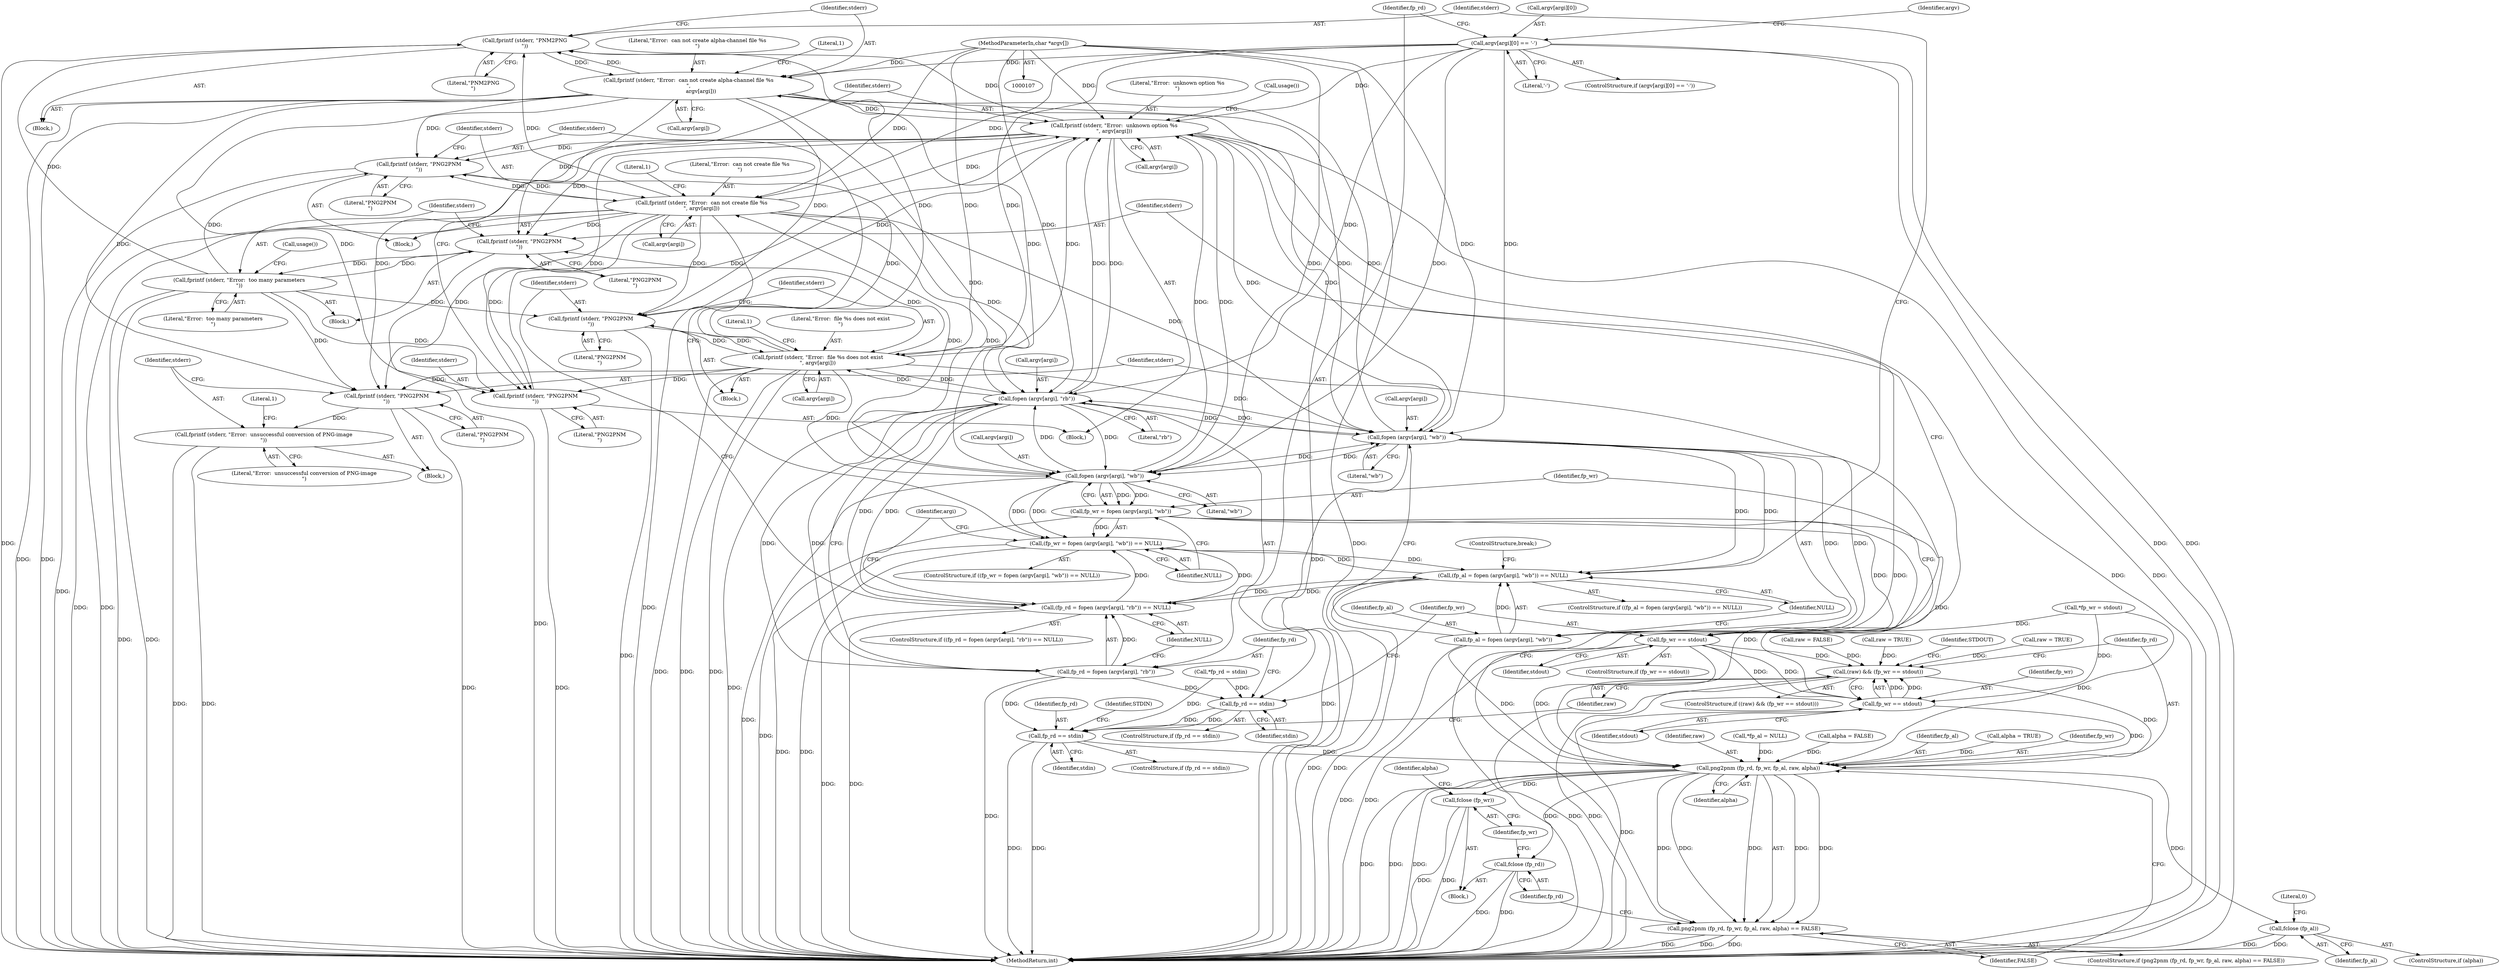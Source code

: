 digraph "0_Android_9d4853418ab2f754c2b63e091c29c5529b8b86ca_156@API" {
"1000185" [label="(Call,fprintf (stderr, \"PNM2PNG\n\"))"];
"1000207" [label="(Call,fprintf (stderr, \"Error:  unknown option %s\n\", argv[argi]))"];
"1000204" [label="(Call,fprintf (stderr, \"PNG2PNM\n\"))"];
"1000265" [label="(Call,fprintf (stderr, \"Error:  can not create file %s\n\", argv[argi]))"];
"1000262" [label="(Call,fprintf (stderr, \"PNG2PNM\n\"))"];
"1000278" [label="(Call,fprintf (stderr, \"Error:  too many parameters\n\"))"];
"1000275" [label="(Call,fprintf (stderr, \"PNG2PNM\n\"))"];
"1000237" [label="(Call,fprintf (stderr, \"Error:  file %s does not exist\n\", argv[argi]))"];
"1000234" [label="(Call,fprintf (stderr, \"PNG2PNM\n\"))"];
"1000188" [label="(Call,fprintf (stderr, \"Error:  can not create alpha-channel file %s\n\",\n               argv[argi]))"];
"1000185" [label="(Call,fprintf (stderr, \"PNM2PNG\n\"))"];
"1000178" [label="(Call,fopen (argv[argi], \"wb\"))"];
"1000255" [label="(Call,fopen (argv[argi], \"wb\"))"];
"1000227" [label="(Call,fopen (argv[argi], \"rb\"))"];
"1000143" [label="(Call,argv[argi][0] == '-')"];
"1000109" [label="(MethodParameterIn,char *argv[])"];
"1000175" [label="(Call,(fp_al = fopen (argv[argi], \"wb\")) == NULL)"];
"1000224" [label="(Call,(fp_rd = fopen (argv[argi], \"rb\")) == NULL)"];
"1000252" [label="(Call,(fp_wr = fopen (argv[argi], \"wb\")) == NULL)"];
"1000176" [label="(Call,fp_al = fopen (argv[argi], \"wb\"))"];
"1000304" [label="(Call,png2pnm (fp_rd, fp_wr, fp_al, raw, alpha))"];
"1000303" [label="(Call,png2pnm (fp_rd, fp_wr, fp_al, raw, alpha) == FALSE)"];
"1000320" [label="(Call,fclose (fp_rd))"];
"1000322" [label="(Call,fclose (fp_wr))"];
"1000326" [label="(Call,fclose (fp_al))"];
"1000225" [label="(Call,fp_rd = fopen (argv[argi], \"rb\"))"];
"1000219" [label="(Call,fp_rd == stdin)"];
"1000285" [label="(Call,fp_rd == stdin)"];
"1000253" [label="(Call,fp_wr = fopen (argv[argi], \"wb\"))"];
"1000247" [label="(Call,fp_wr == stdout)"];
"1000293" [label="(Call,(raw) && (fp_wr == stdout))"];
"1000295" [label="(Call,fp_wr == stdout)"];
"1000312" [label="(Call,fprintf (stderr, \"PNG2PNM\n\"))"];
"1000315" [label="(Call,fprintf (stderr, \"Error:  unsuccessful conversion of PNG-image\n\"))"];
"1000249" [label="(Identifier,stdout)"];
"1000189" [label="(Identifier,stderr)"];
"1000265" [label="(Call,fprintf (stderr, \"Error:  can not create file %s\n\", argv[argi]))"];
"1000326" [label="(Call,fclose (fp_al))"];
"1000109" [label="(MethodParameterIn,char *argv[])"];
"1000274" [label="(Block,)"];
"1000308" [label="(Identifier,raw)"];
"1000235" [label="(Identifier,stderr)"];
"1000120" [label="(Call,*fp_al = NULL)"];
"1000295" [label="(Call,fp_wr == stdout)"];
"1000286" [label="(Identifier,fp_rd)"];
"1000293" [label="(Call,(raw) && (fp_wr == stdout))"];
"1000207" [label="(Call,fprintf (stderr, \"Error:  unknown option %s\n\", argv[argi]))"];
"1000191" [label="(Call,argv[argi])"];
"1000304" [label="(Call,png2pnm (fp_rd, fp_wr, fp_al, raw, alpha))"];
"1000254" [label="(Identifier,fp_wr)"];
"1000176" [label="(Call,fp_al = fopen (argv[argi], \"wb\"))"];
"1000187" [label="(Literal,\"PNM2PNG\n\")"];
"1000128" [label="(Call,alpha = FALSE)"];
"1000175" [label="(Call,(fp_al = fopen (argv[argi], \"wb\")) == NULL)"];
"1000313" [label="(Identifier,stderr)"];
"1000218" [label="(ControlStructure,if (fp_rd == stdin))"];
"1000330" [label="(MethodReturn,int)"];
"1000154" [label="(Identifier,argv)"];
"1000309" [label="(Identifier,alpha)"];
"1000314" [label="(Literal,\"PNG2PNM\n\")"];
"1000188" [label="(Call,fprintf (stderr, \"Error:  can not create alpha-channel file %s\n\",\n               argv[argi]))"];
"1000290" [label="(Identifier,STDIN)"];
"1000285" [label="(Call,fp_rd == stdin)"];
"1000116" [label="(Call,*fp_wr = stdout)"];
"1000226" [label="(Identifier,fp_rd)"];
"1000307" [label="(Identifier,fp_al)"];
"1000206" [label="(Literal,\"PNG2PNM\n\")"];
"1000277" [label="(Literal,\"PNG2PNM\n\")"];
"1000204" [label="(Call,fprintf (stderr, \"PNG2PNM\n\"))"];
"1000182" [label="(Literal,\"wb\")"];
"1000302" [label="(ControlStructure,if (png2pnm (fp_rd, fp_wr, fp_al, raw, alpha) == FALSE))"];
"1000179" [label="(Call,argv[argi])"];
"1000232" [label="(Identifier,NULL)"];
"1000297" [label="(Identifier,stdout)"];
"1000144" [label="(Call,argv[argi][0])"];
"1000266" [label="(Identifier,stderr)"];
"1000275" [label="(Call,fprintf (stderr, \"PNG2PNM\n\"))"];
"1000205" [label="(Identifier,stderr)"];
"1000174" [label="(ControlStructure,if ((fp_al = fopen (argv[argi], \"wb\")) == NULL))"];
"1000253" [label="(Call,fp_wr = fopen (argv[argi], \"wb\"))"];
"1000236" [label="(Literal,\"PNG2PNM\n\")"];
"1000256" [label="(Call,argv[argi])"];
"1000178" [label="(Call,fopen (argv[argi], \"wb\"))"];
"1000311" [label="(Block,)"];
"1000319" [label="(Literal,1)"];
"1000255" [label="(Call,fopen (argv[argi], \"wb\"))"];
"1000323" [label="(Identifier,fp_wr)"];
"1000322" [label="(Call,fclose (fp_wr))"];
"1000112" [label="(Call,*fp_rd = stdin)"];
"1000227" [label="(Call,fopen (argv[argi], \"rb\"))"];
"1000159" [label="(Call,raw = FALSE)"];
"1000246" [label="(ControlStructure,if (fp_wr == stdout))"];
"1000238" [label="(Identifier,stderr)"];
"1000224" [label="(Call,(fp_rd = fopen (argv[argi], \"rb\")) == NULL)"];
"1000231" [label="(Literal,\"rb\")"];
"1000259" [label="(Literal,\"wb\")"];
"1000280" [label="(Literal,\"Error:  too many parameters\n\")"];
"1000234" [label="(Call,fprintf (stderr, \"PNG2PNM\n\"))"];
"1000209" [label="(Literal,\"Error:  unknown option %s\n\")"];
"1000329" [label="(Literal,0)"];
"1000169" [label="(Call,alpha = TRUE)"];
"1000164" [label="(Call,raw = TRUE)"];
"1000143" [label="(Call,argv[argi][0] == '-')"];
"1000140" [label="(Identifier,argi)"];
"1000292" [label="(ControlStructure,if ((raw) && (fp_wr == stdout)))"];
"1000324" [label="(ControlStructure,if (alpha))"];
"1000268" [label="(Call,argv[argi])"];
"1000184" [label="(Block,)"];
"1000312" [label="(Call,fprintf (stderr, \"PNG2PNM\n\"))"];
"1000142" [label="(ControlStructure,if (argv[argi][0] == '-'))"];
"1000279" [label="(Identifier,stderr)"];
"1000244" [label="(Literal,1)"];
"1000221" [label="(Identifier,stdin)"];
"1000315" [label="(Call,fprintf (stderr, \"Error:  unsuccessful conversion of PNG-image\n\"))"];
"1000237" [label="(Call,fprintf (stderr, \"Error:  file %s does not exist\n\", argv[argi]))"];
"1000264" [label="(Literal,\"PNG2PNM\n\")"];
"1000110" [label="(Block,)"];
"1000325" [label="(Identifier,alpha)"];
"1000240" [label="(Call,argv[argi])"];
"1000276" [label="(Identifier,stderr)"];
"1000300" [label="(Identifier,STDOUT)"];
"1000190" [label="(Literal,\"Error:  can not create alpha-channel file %s\n\")"];
"1000186" [label="(Identifier,stderr)"];
"1000208" [label="(Identifier,stderr)"];
"1000320" [label="(Call,fclose (fp_rd))"];
"1000272" [label="(Literal,1)"];
"1000263" [label="(Identifier,stderr)"];
"1000294" [label="(Identifier,raw)"];
"1000239" [label="(Literal,\"Error:  file %s does not exist\n\")"];
"1000183" [label="(Identifier,NULL)"];
"1000195" [label="(Literal,1)"];
"1000210" [label="(Call,argv[argi])"];
"1000310" [label="(Identifier,FALSE)"];
"1000317" [label="(Literal,\"Error:  unsuccessful conversion of PNG-image\n\")"];
"1000185" [label="(Call,fprintf (stderr, \"PNM2PNG\n\"))"];
"1000252" [label="(Call,(fp_wr = fopen (argv[argi], \"wb\")) == NULL)"];
"1000233" [label="(Block,)"];
"1000177" [label="(Identifier,fp_al)"];
"1000296" [label="(Identifier,fp_wr)"];
"1000316" [label="(Identifier,stderr)"];
"1000248" [label="(Identifier,fp_wr)"];
"1000305" [label="(Identifier,fp_rd)"];
"1000327" [label="(Identifier,fp_al)"];
"1000247" [label="(Call,fp_wr == stdout)"];
"1000220" [label="(Identifier,fp_rd)"];
"1000219" [label="(Call,fp_rd == stdin)"];
"1000267" [label="(Literal,\"Error:  can not create file %s\n\")"];
"1000223" [label="(ControlStructure,if ((fp_rd = fopen (argv[argi], \"rb\")) == NULL))"];
"1000303" [label="(Call,png2pnm (fp_rd, fp_wr, fp_al, raw, alpha) == FALSE)"];
"1000157" [label="(Block,)"];
"1000278" [label="(Call,fprintf (stderr, \"Error:  too many parameters\n\"))"];
"1000251" [label="(ControlStructure,if ((fp_wr = fopen (argv[argi], \"wb\")) == NULL))"];
"1000196" [label="(ControlStructure,break;)"];
"1000225" [label="(Call,fp_rd = fopen (argv[argi], \"rb\"))"];
"1000124" [label="(Call,raw = TRUE)"];
"1000213" [label="(Call,usage())"];
"1000284" [label="(ControlStructure,if (fp_rd == stdin))"];
"1000260" [label="(Identifier,NULL)"];
"1000262" [label="(Call,fprintf (stderr, \"PNG2PNM\n\"))"];
"1000281" [label="(Call,usage())"];
"1000306" [label="(Identifier,fp_wr)"];
"1000149" [label="(Literal,'-')"];
"1000287" [label="(Identifier,stdin)"];
"1000228" [label="(Call,argv[argi])"];
"1000261" [label="(Block,)"];
"1000321" [label="(Identifier,fp_rd)"];
"1000185" -> "1000184"  [label="AST: "];
"1000185" -> "1000187"  [label="CFG: "];
"1000186" -> "1000185"  [label="AST: "];
"1000187" -> "1000185"  [label="AST: "];
"1000189" -> "1000185"  [label="CFG: "];
"1000185" -> "1000330"  [label="DDG: "];
"1000207" -> "1000185"  [label="DDG: "];
"1000265" -> "1000185"  [label="DDG: "];
"1000278" -> "1000185"  [label="DDG: "];
"1000237" -> "1000185"  [label="DDG: "];
"1000188" -> "1000185"  [label="DDG: "];
"1000185" -> "1000188"  [label="DDG: "];
"1000207" -> "1000157"  [label="AST: "];
"1000207" -> "1000210"  [label="CFG: "];
"1000208" -> "1000207"  [label="AST: "];
"1000209" -> "1000207"  [label="AST: "];
"1000210" -> "1000207"  [label="AST: "];
"1000213" -> "1000207"  [label="CFG: "];
"1000207" -> "1000330"  [label="DDG: "];
"1000207" -> "1000330"  [label="DDG: "];
"1000207" -> "1000330"  [label="DDG: "];
"1000207" -> "1000178"  [label="DDG: "];
"1000207" -> "1000204"  [label="DDG: "];
"1000204" -> "1000207"  [label="DDG: "];
"1000178" -> "1000207"  [label="DDG: "];
"1000188" -> "1000207"  [label="DDG: "];
"1000255" -> "1000207"  [label="DDG: "];
"1000237" -> "1000207"  [label="DDG: "];
"1000227" -> "1000207"  [label="DDG: "];
"1000265" -> "1000207"  [label="DDG: "];
"1000143" -> "1000207"  [label="DDG: "];
"1000109" -> "1000207"  [label="DDG: "];
"1000207" -> "1000227"  [label="DDG: "];
"1000207" -> "1000234"  [label="DDG: "];
"1000207" -> "1000255"  [label="DDG: "];
"1000207" -> "1000262"  [label="DDG: "];
"1000207" -> "1000275"  [label="DDG: "];
"1000207" -> "1000312"  [label="DDG: "];
"1000204" -> "1000157"  [label="AST: "];
"1000204" -> "1000206"  [label="CFG: "];
"1000205" -> "1000204"  [label="AST: "];
"1000206" -> "1000204"  [label="AST: "];
"1000208" -> "1000204"  [label="CFG: "];
"1000204" -> "1000330"  [label="DDG: "];
"1000265" -> "1000204"  [label="DDG: "];
"1000278" -> "1000204"  [label="DDG: "];
"1000237" -> "1000204"  [label="DDG: "];
"1000188" -> "1000204"  [label="DDG: "];
"1000265" -> "1000261"  [label="AST: "];
"1000265" -> "1000268"  [label="CFG: "];
"1000266" -> "1000265"  [label="AST: "];
"1000267" -> "1000265"  [label="AST: "];
"1000268" -> "1000265"  [label="AST: "];
"1000272" -> "1000265"  [label="CFG: "];
"1000265" -> "1000330"  [label="DDG: "];
"1000265" -> "1000330"  [label="DDG: "];
"1000265" -> "1000330"  [label="DDG: "];
"1000265" -> "1000178"  [label="DDG: "];
"1000265" -> "1000227"  [label="DDG: "];
"1000265" -> "1000234"  [label="DDG: "];
"1000265" -> "1000255"  [label="DDG: "];
"1000265" -> "1000262"  [label="DDG: "];
"1000262" -> "1000265"  [label="DDG: "];
"1000143" -> "1000265"  [label="DDG: "];
"1000255" -> "1000265"  [label="DDG: "];
"1000109" -> "1000265"  [label="DDG: "];
"1000265" -> "1000275"  [label="DDG: "];
"1000265" -> "1000312"  [label="DDG: "];
"1000262" -> "1000261"  [label="AST: "];
"1000262" -> "1000264"  [label="CFG: "];
"1000263" -> "1000262"  [label="AST: "];
"1000264" -> "1000262"  [label="AST: "];
"1000266" -> "1000262"  [label="CFG: "];
"1000262" -> "1000330"  [label="DDG: "];
"1000278" -> "1000262"  [label="DDG: "];
"1000237" -> "1000262"  [label="DDG: "];
"1000188" -> "1000262"  [label="DDG: "];
"1000278" -> "1000274"  [label="AST: "];
"1000278" -> "1000280"  [label="CFG: "];
"1000279" -> "1000278"  [label="AST: "];
"1000280" -> "1000278"  [label="AST: "];
"1000281" -> "1000278"  [label="CFG: "];
"1000278" -> "1000330"  [label="DDG: "];
"1000278" -> "1000330"  [label="DDG: "];
"1000278" -> "1000234"  [label="DDG: "];
"1000278" -> "1000275"  [label="DDG: "];
"1000275" -> "1000278"  [label="DDG: "];
"1000278" -> "1000312"  [label="DDG: "];
"1000275" -> "1000274"  [label="AST: "];
"1000275" -> "1000277"  [label="CFG: "];
"1000276" -> "1000275"  [label="AST: "];
"1000277" -> "1000275"  [label="AST: "];
"1000279" -> "1000275"  [label="CFG: "];
"1000275" -> "1000330"  [label="DDG: "];
"1000237" -> "1000275"  [label="DDG: "];
"1000188" -> "1000275"  [label="DDG: "];
"1000237" -> "1000233"  [label="AST: "];
"1000237" -> "1000240"  [label="CFG: "];
"1000238" -> "1000237"  [label="AST: "];
"1000239" -> "1000237"  [label="AST: "];
"1000240" -> "1000237"  [label="AST: "];
"1000244" -> "1000237"  [label="CFG: "];
"1000237" -> "1000330"  [label="DDG: "];
"1000237" -> "1000330"  [label="DDG: "];
"1000237" -> "1000330"  [label="DDG: "];
"1000237" -> "1000178"  [label="DDG: "];
"1000237" -> "1000227"  [label="DDG: "];
"1000237" -> "1000234"  [label="DDG: "];
"1000234" -> "1000237"  [label="DDG: "];
"1000227" -> "1000237"  [label="DDG: "];
"1000143" -> "1000237"  [label="DDG: "];
"1000109" -> "1000237"  [label="DDG: "];
"1000237" -> "1000255"  [label="DDG: "];
"1000237" -> "1000312"  [label="DDG: "];
"1000234" -> "1000233"  [label="AST: "];
"1000234" -> "1000236"  [label="CFG: "];
"1000235" -> "1000234"  [label="AST: "];
"1000236" -> "1000234"  [label="AST: "];
"1000238" -> "1000234"  [label="CFG: "];
"1000234" -> "1000330"  [label="DDG: "];
"1000188" -> "1000234"  [label="DDG: "];
"1000188" -> "1000184"  [label="AST: "];
"1000188" -> "1000191"  [label="CFG: "];
"1000189" -> "1000188"  [label="AST: "];
"1000190" -> "1000188"  [label="AST: "];
"1000191" -> "1000188"  [label="AST: "];
"1000195" -> "1000188"  [label="CFG: "];
"1000188" -> "1000330"  [label="DDG: "];
"1000188" -> "1000330"  [label="DDG: "];
"1000188" -> "1000330"  [label="DDG: "];
"1000188" -> "1000178"  [label="DDG: "];
"1000178" -> "1000188"  [label="DDG: "];
"1000143" -> "1000188"  [label="DDG: "];
"1000109" -> "1000188"  [label="DDG: "];
"1000188" -> "1000227"  [label="DDG: "];
"1000188" -> "1000255"  [label="DDG: "];
"1000188" -> "1000312"  [label="DDG: "];
"1000178" -> "1000176"  [label="AST: "];
"1000178" -> "1000182"  [label="CFG: "];
"1000179" -> "1000178"  [label="AST: "];
"1000182" -> "1000178"  [label="AST: "];
"1000176" -> "1000178"  [label="CFG: "];
"1000178" -> "1000330"  [label="DDG: "];
"1000178" -> "1000175"  [label="DDG: "];
"1000178" -> "1000175"  [label="DDG: "];
"1000178" -> "1000176"  [label="DDG: "];
"1000178" -> "1000176"  [label="DDG: "];
"1000255" -> "1000178"  [label="DDG: "];
"1000227" -> "1000178"  [label="DDG: "];
"1000143" -> "1000178"  [label="DDG: "];
"1000109" -> "1000178"  [label="DDG: "];
"1000178" -> "1000227"  [label="DDG: "];
"1000178" -> "1000255"  [label="DDG: "];
"1000255" -> "1000253"  [label="AST: "];
"1000255" -> "1000259"  [label="CFG: "];
"1000256" -> "1000255"  [label="AST: "];
"1000259" -> "1000255"  [label="AST: "];
"1000253" -> "1000255"  [label="CFG: "];
"1000255" -> "1000330"  [label="DDG: "];
"1000255" -> "1000227"  [label="DDG: "];
"1000255" -> "1000252"  [label="DDG: "];
"1000255" -> "1000252"  [label="DDG: "];
"1000255" -> "1000253"  [label="DDG: "];
"1000255" -> "1000253"  [label="DDG: "];
"1000227" -> "1000255"  [label="DDG: "];
"1000143" -> "1000255"  [label="DDG: "];
"1000109" -> "1000255"  [label="DDG: "];
"1000227" -> "1000225"  [label="AST: "];
"1000227" -> "1000231"  [label="CFG: "];
"1000228" -> "1000227"  [label="AST: "];
"1000231" -> "1000227"  [label="AST: "];
"1000225" -> "1000227"  [label="CFG: "];
"1000227" -> "1000330"  [label="DDG: "];
"1000227" -> "1000224"  [label="DDG: "];
"1000227" -> "1000224"  [label="DDG: "];
"1000227" -> "1000225"  [label="DDG: "];
"1000227" -> "1000225"  [label="DDG: "];
"1000143" -> "1000227"  [label="DDG: "];
"1000109" -> "1000227"  [label="DDG: "];
"1000143" -> "1000142"  [label="AST: "];
"1000143" -> "1000149"  [label="CFG: "];
"1000144" -> "1000143"  [label="AST: "];
"1000149" -> "1000143"  [label="AST: "];
"1000154" -> "1000143"  [label="CFG: "];
"1000220" -> "1000143"  [label="CFG: "];
"1000143" -> "1000330"  [label="DDG: "];
"1000143" -> "1000330"  [label="DDG: "];
"1000109" -> "1000107"  [label="AST: "];
"1000109" -> "1000330"  [label="DDG: "];
"1000175" -> "1000174"  [label="AST: "];
"1000175" -> "1000183"  [label="CFG: "];
"1000176" -> "1000175"  [label="AST: "];
"1000183" -> "1000175"  [label="AST: "];
"1000186" -> "1000175"  [label="CFG: "];
"1000196" -> "1000175"  [label="CFG: "];
"1000175" -> "1000330"  [label="DDG: "];
"1000175" -> "1000330"  [label="DDG: "];
"1000176" -> "1000175"  [label="DDG: "];
"1000252" -> "1000175"  [label="DDG: "];
"1000224" -> "1000175"  [label="DDG: "];
"1000175" -> "1000224"  [label="DDG: "];
"1000175" -> "1000252"  [label="DDG: "];
"1000224" -> "1000223"  [label="AST: "];
"1000224" -> "1000232"  [label="CFG: "];
"1000225" -> "1000224"  [label="AST: "];
"1000232" -> "1000224"  [label="AST: "];
"1000235" -> "1000224"  [label="CFG: "];
"1000140" -> "1000224"  [label="CFG: "];
"1000224" -> "1000330"  [label="DDG: "];
"1000224" -> "1000330"  [label="DDG: "];
"1000225" -> "1000224"  [label="DDG: "];
"1000252" -> "1000224"  [label="DDG: "];
"1000224" -> "1000252"  [label="DDG: "];
"1000252" -> "1000251"  [label="AST: "];
"1000252" -> "1000260"  [label="CFG: "];
"1000253" -> "1000252"  [label="AST: "];
"1000260" -> "1000252"  [label="AST: "];
"1000263" -> "1000252"  [label="CFG: "];
"1000140" -> "1000252"  [label="CFG: "];
"1000252" -> "1000330"  [label="DDG: "];
"1000252" -> "1000330"  [label="DDG: "];
"1000253" -> "1000252"  [label="DDG: "];
"1000177" -> "1000176"  [label="AST: "];
"1000183" -> "1000176"  [label="CFG: "];
"1000176" -> "1000330"  [label="DDG: "];
"1000176" -> "1000304"  [label="DDG: "];
"1000304" -> "1000303"  [label="AST: "];
"1000304" -> "1000309"  [label="CFG: "];
"1000305" -> "1000304"  [label="AST: "];
"1000306" -> "1000304"  [label="AST: "];
"1000307" -> "1000304"  [label="AST: "];
"1000308" -> "1000304"  [label="AST: "];
"1000309" -> "1000304"  [label="AST: "];
"1000310" -> "1000304"  [label="CFG: "];
"1000304" -> "1000330"  [label="DDG: "];
"1000304" -> "1000330"  [label="DDG: "];
"1000304" -> "1000330"  [label="DDG: "];
"1000304" -> "1000303"  [label="DDG: "];
"1000304" -> "1000303"  [label="DDG: "];
"1000304" -> "1000303"  [label="DDG: "];
"1000304" -> "1000303"  [label="DDG: "];
"1000304" -> "1000303"  [label="DDG: "];
"1000285" -> "1000304"  [label="DDG: "];
"1000295" -> "1000304"  [label="DDG: "];
"1000253" -> "1000304"  [label="DDG: "];
"1000247" -> "1000304"  [label="DDG: "];
"1000116" -> "1000304"  [label="DDG: "];
"1000120" -> "1000304"  [label="DDG: "];
"1000293" -> "1000304"  [label="DDG: "];
"1000128" -> "1000304"  [label="DDG: "];
"1000169" -> "1000304"  [label="DDG: "];
"1000304" -> "1000320"  [label="DDG: "];
"1000304" -> "1000322"  [label="DDG: "];
"1000304" -> "1000326"  [label="DDG: "];
"1000303" -> "1000302"  [label="AST: "];
"1000303" -> "1000310"  [label="CFG: "];
"1000310" -> "1000303"  [label="AST: "];
"1000313" -> "1000303"  [label="CFG: "];
"1000321" -> "1000303"  [label="CFG: "];
"1000303" -> "1000330"  [label="DDG: "];
"1000303" -> "1000330"  [label="DDG: "];
"1000303" -> "1000330"  [label="DDG: "];
"1000320" -> "1000110"  [label="AST: "];
"1000320" -> "1000321"  [label="CFG: "];
"1000321" -> "1000320"  [label="AST: "];
"1000323" -> "1000320"  [label="CFG: "];
"1000320" -> "1000330"  [label="DDG: "];
"1000320" -> "1000330"  [label="DDG: "];
"1000322" -> "1000110"  [label="AST: "];
"1000322" -> "1000323"  [label="CFG: "];
"1000323" -> "1000322"  [label="AST: "];
"1000325" -> "1000322"  [label="CFG: "];
"1000322" -> "1000330"  [label="DDG: "];
"1000322" -> "1000330"  [label="DDG: "];
"1000326" -> "1000324"  [label="AST: "];
"1000326" -> "1000327"  [label="CFG: "];
"1000327" -> "1000326"  [label="AST: "];
"1000329" -> "1000326"  [label="CFG: "];
"1000326" -> "1000330"  [label="DDG: "];
"1000326" -> "1000330"  [label="DDG: "];
"1000226" -> "1000225"  [label="AST: "];
"1000232" -> "1000225"  [label="CFG: "];
"1000225" -> "1000330"  [label="DDG: "];
"1000225" -> "1000219"  [label="DDG: "];
"1000225" -> "1000285"  [label="DDG: "];
"1000219" -> "1000218"  [label="AST: "];
"1000219" -> "1000221"  [label="CFG: "];
"1000220" -> "1000219"  [label="AST: "];
"1000221" -> "1000219"  [label="AST: "];
"1000226" -> "1000219"  [label="CFG: "];
"1000248" -> "1000219"  [label="CFG: "];
"1000112" -> "1000219"  [label="DDG: "];
"1000219" -> "1000285"  [label="DDG: "];
"1000219" -> "1000285"  [label="DDG: "];
"1000285" -> "1000284"  [label="AST: "];
"1000285" -> "1000287"  [label="CFG: "];
"1000286" -> "1000285"  [label="AST: "];
"1000287" -> "1000285"  [label="AST: "];
"1000290" -> "1000285"  [label="CFG: "];
"1000294" -> "1000285"  [label="CFG: "];
"1000285" -> "1000330"  [label="DDG: "];
"1000285" -> "1000330"  [label="DDG: "];
"1000112" -> "1000285"  [label="DDG: "];
"1000254" -> "1000253"  [label="AST: "];
"1000260" -> "1000253"  [label="CFG: "];
"1000253" -> "1000330"  [label="DDG: "];
"1000253" -> "1000247"  [label="DDG: "];
"1000253" -> "1000295"  [label="DDG: "];
"1000247" -> "1000246"  [label="AST: "];
"1000247" -> "1000249"  [label="CFG: "];
"1000248" -> "1000247"  [label="AST: "];
"1000249" -> "1000247"  [label="AST: "];
"1000254" -> "1000247"  [label="CFG: "];
"1000276" -> "1000247"  [label="CFG: "];
"1000247" -> "1000330"  [label="DDG: "];
"1000116" -> "1000247"  [label="DDG: "];
"1000247" -> "1000293"  [label="DDG: "];
"1000247" -> "1000295"  [label="DDG: "];
"1000247" -> "1000295"  [label="DDG: "];
"1000293" -> "1000292"  [label="AST: "];
"1000293" -> "1000294"  [label="CFG: "];
"1000293" -> "1000295"  [label="CFG: "];
"1000294" -> "1000293"  [label="AST: "];
"1000295" -> "1000293"  [label="AST: "];
"1000300" -> "1000293"  [label="CFG: "];
"1000305" -> "1000293"  [label="CFG: "];
"1000293" -> "1000330"  [label="DDG: "];
"1000293" -> "1000330"  [label="DDG: "];
"1000124" -> "1000293"  [label="DDG: "];
"1000159" -> "1000293"  [label="DDG: "];
"1000164" -> "1000293"  [label="DDG: "];
"1000295" -> "1000293"  [label="DDG: "];
"1000295" -> "1000293"  [label="DDG: "];
"1000295" -> "1000297"  [label="CFG: "];
"1000296" -> "1000295"  [label="AST: "];
"1000297" -> "1000295"  [label="AST: "];
"1000295" -> "1000330"  [label="DDG: "];
"1000116" -> "1000295"  [label="DDG: "];
"1000312" -> "1000311"  [label="AST: "];
"1000312" -> "1000314"  [label="CFG: "];
"1000313" -> "1000312"  [label="AST: "];
"1000314" -> "1000312"  [label="AST: "];
"1000316" -> "1000312"  [label="CFG: "];
"1000312" -> "1000330"  [label="DDG: "];
"1000312" -> "1000315"  [label="DDG: "];
"1000315" -> "1000311"  [label="AST: "];
"1000315" -> "1000317"  [label="CFG: "];
"1000316" -> "1000315"  [label="AST: "];
"1000317" -> "1000315"  [label="AST: "];
"1000319" -> "1000315"  [label="CFG: "];
"1000315" -> "1000330"  [label="DDG: "];
"1000315" -> "1000330"  [label="DDG: "];
}
